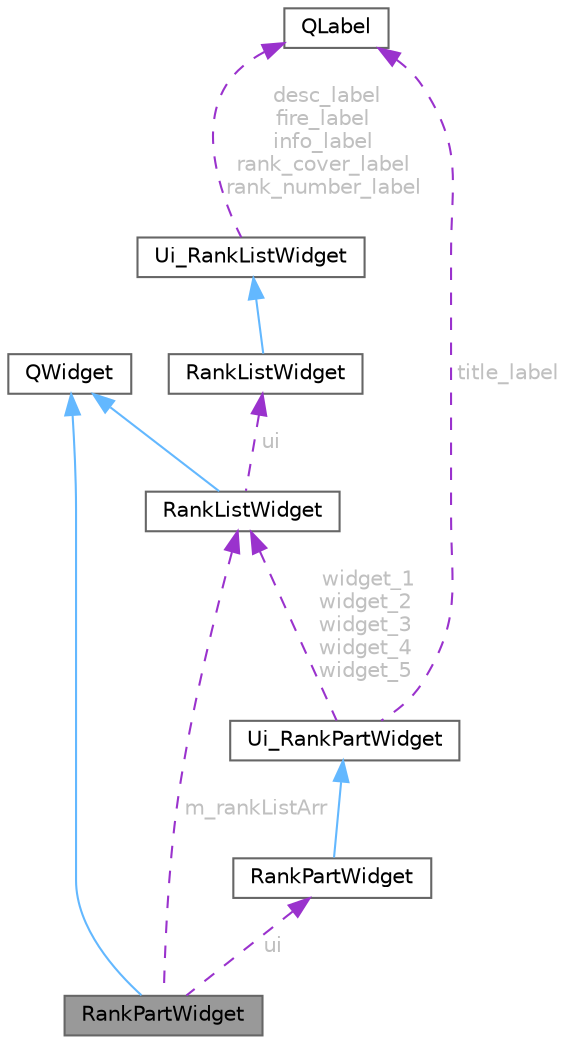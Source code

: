 digraph "RankPartWidget"
{
 // LATEX_PDF_SIZE
  bgcolor="transparent";
  edge [fontname=Helvetica,fontsize=10,labelfontname=Helvetica,labelfontsize=10];
  node [fontname=Helvetica,fontsize=10,shape=box,height=0.2,width=0.4];
  Node1 [id="Node000001",label="RankPartWidget",height=0.2,width=0.4,color="gray40", fillcolor="grey60", style="filled", fontcolor="black",tooltip="排行榜分区控件类，管理排行榜单项"];
  Node2 -> Node1 [id="edge1_Node000001_Node000002",dir="back",color="steelblue1",style="solid",tooltip=" "];
  Node2 [id="Node000002",label="QWidget",height=0.2,width=0.4,color="gray40", fillcolor="white", style="filled",tooltip=" "];
  Node3 -> Node1 [id="edge2_Node000001_Node000003",dir="back",color="darkorchid3",style="dashed",tooltip=" ",label=" ui",fontcolor="grey" ];
  Node3 [id="Node000003",label="RankPartWidget",height=0.2,width=0.4,color="gray40", fillcolor="white", style="filled",URL="$class_ui_1_1_rank_part_widget.html",tooltip=" "];
  Node4 -> Node3 [id="edge3_Node000003_Node000004",dir="back",color="steelblue1",style="solid",tooltip=" "];
  Node4 [id="Node000004",label="Ui_RankPartWidget",height=0.2,width=0.4,color="gray40", fillcolor="white", style="filled",URL="$class_ui___rank_part_widget.html",tooltip=" "];
  Node5 -> Node4 [id="edge4_Node000004_Node000005",dir="back",color="darkorchid3",style="dashed",tooltip=" ",label=" title_label",fontcolor="grey" ];
  Node5 [id="Node000005",label="QLabel",height=0.2,width=0.4,color="gray40", fillcolor="white", style="filled",URL="$class_q_label.html",tooltip="标签控件类"];
  Node6 -> Node4 [id="edge5_Node000004_Node000006",dir="back",color="darkorchid3",style="dashed",tooltip=" ",label=" widget_1\nwidget_2\nwidget_3\nwidget_4\nwidget_5",fontcolor="grey" ];
  Node6 [id="Node000006",label="RankListWidget",height=0.2,width=0.4,color="gray40", fillcolor="white", style="filled",URL="$class_rank_list_widget.html",tooltip="排行榜单项控件类，显示描述、封面和排名信息"];
  Node2 -> Node6 [id="edge6_Node000006_Node000002",dir="back",color="steelblue1",style="solid",tooltip=" "];
  Node7 -> Node6 [id="edge7_Node000006_Node000007",dir="back",color="darkorchid3",style="dashed",tooltip=" ",label=" ui",fontcolor="grey" ];
  Node7 [id="Node000007",label="RankListWidget",height=0.2,width=0.4,color="gray40", fillcolor="white", style="filled",URL="$class_ui_1_1_rank_list_widget.html",tooltip=" "];
  Node8 -> Node7 [id="edge8_Node000007_Node000008",dir="back",color="steelblue1",style="solid",tooltip=" "];
  Node8 [id="Node000008",label="Ui_RankListWidget",height=0.2,width=0.4,color="gray40", fillcolor="white", style="filled",URL="$class_ui___rank_list_widget.html",tooltip=" "];
  Node5 -> Node8 [id="edge9_Node000008_Node000005",dir="back",color="darkorchid3",style="dashed",tooltip=" ",label=" desc_label\nfire_label\ninfo_label\nrank_cover_label\nrank_number_label",fontcolor="grey" ];
  Node6 -> Node1 [id="edge10_Node000001_Node000006",dir="back",color="darkorchid3",style="dashed",tooltip=" ",label=" m_rankListArr",fontcolor="grey" ];
}
